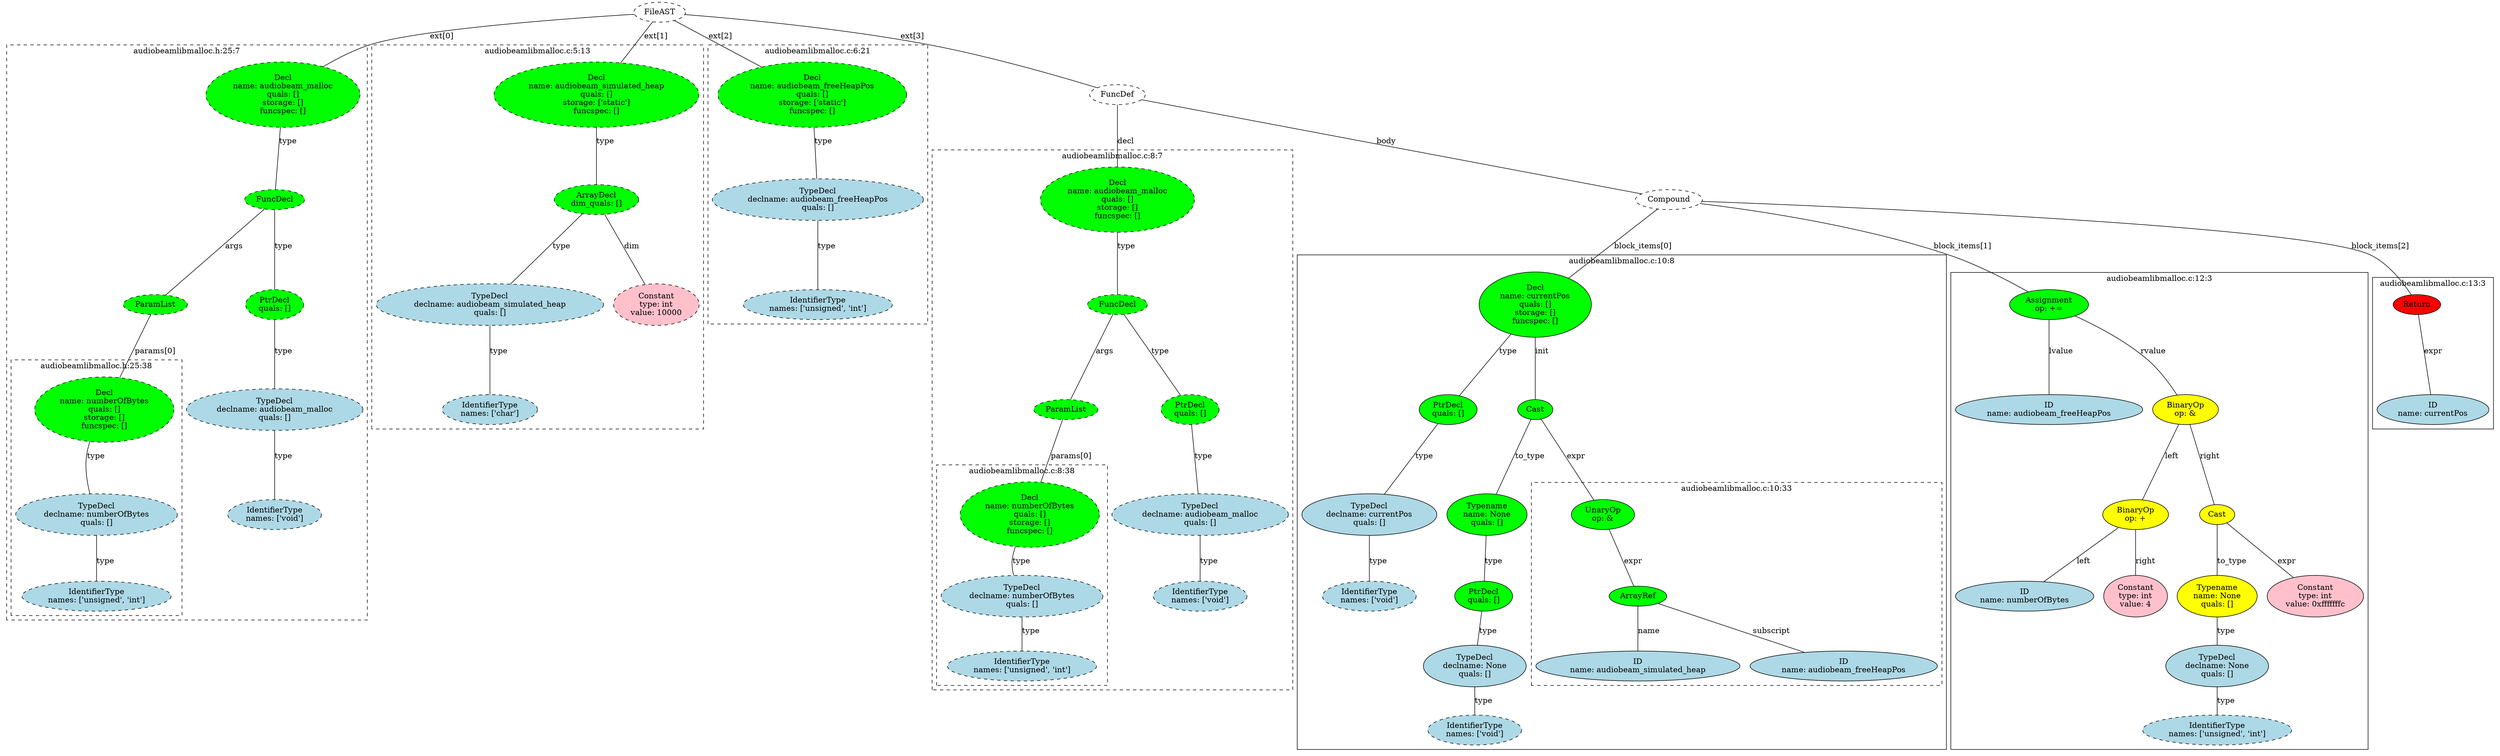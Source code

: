 strict graph "" {
	graph [bb="0,0,3661,1355.5"];
	node [label="\N"];
	subgraph cluster20 {
		graph [bb="1357,115.35,1885,1089.2",
			label="audiobeamlibmalloc.c:8:7",
			lheight=0.21,
			lp="1621,1077.7",
			lwidth=1.99,
			style=dashed
		];
		subgraph cluster23 {
			graph [bb="1365,123.35,1613,521.03",
				label="audiobeamlibmalloc.c:8:38",
				lheight=0.21,
				lp="1489,509.53",
				lwidth=2.08,
				style=dashed
			];
			25	[fillcolor=lightblue,
				height=0.74639,
				label="IdentifierType
names: ['unsigned', 'int']",
				pos="1489,158.22",
				style="filled,dashed",
				width=2.907];
			24	[fillcolor=lightblue,
				height=1.041,
				label="TypeDecl
declname: numberOfBytes
quals: []",
				pos="1489,284.17",
				style="filled,dashed",
				width=3.2213];
			24 -- 25	[label=type,
				lp="1501,221.19",
				pos="1489,246.65 1489,226.94 1489,203.07 1489,185.26"];
			23	[fillcolor=green,
				height=1.6303,
				label="Decl
name: numberOfBytes
quals: []
storage: []
funcspec: []",
				pos="1499,431.34",
				style="filled,dashed",
				width=2.7695];
			23 -- 24	[label=type,
				lp="1490,347.15",
				pos="1480,373.62 1477.9,362.45 1476.9,350.74 1478,339.65 1478.6,333.79 1479.5,327.63 1480.6,321.65"];
		}
		22	[fillcolor=green,
			height=0.5,
			label=ParamList,
			pos="1551,620.72",
			style="filled,dashed",
			width=1.3179];
		22 -- 23	[label="params[0]",
			lp="1558,536.53",
			pos="1546.3,602.76 1539.3,577.44 1525.7,528.58 1514.9,489.65"];
		21	[fillcolor=green,
			height=0.5,
			label=FuncDecl,
			pos="1627,810.1",
			style="filled,dashed",
			width=1.2457];
		21 -- 22	[label=args,
			lp="1607.5,725.91",
			pos="1620.1,792.14 1605.7,756.55 1572.4,674.44 1557.9,638.77"];
		26	[fillcolor=green,
			height=0.74639,
			label="PtrDecl
quals: []",
			pos="1735,620.72",
			style="filled,dashed",
			width=1.2178];
		21 -- 26	[label=type,
			lp="1690,725.91",
			pos="1636.6,792.47 1655.7,759.33 1698.6,684.91 1720.9,646.19"];
		27	[fillcolor=lightblue,
			height=1.041,
			label="TypeDecl
declname: audiobeam_malloc
quals: []",
			pos="1749,431.34",
			style="filled,dashed",
			width=3.5552];
		26 -- 27	[label=type,
			lp="1754,536.53",
			pos="1736.9,593.66 1739.4,561.28 1743.5,505.82 1746.3,469.12"];
		28	[fillcolor=lightblue,
			height=0.74639,
			label="IdentifierType
names: ['void']",
			pos="1749,284.17",
			style="filled,dashed",
			width=1.9053];
		27 -- 28	[label=type,
			lp="1761,347.15",
			pos="1749,393.7 1749,368 1749,334.26 1749,311.26"];
		20	[fillcolor=green,
			height=1.6303,
			label="Decl
name: audiobeam_malloc
quals: []
storage: []
funcspec: []",
			pos="1627,999.48",
			style="filled,dashed",
			width=3.1034];
		20 -- 21	[label=type,
			lp="1639,915.29",
			pos="1627,940.73 1627,902.02 1627,853.65 1627,828.35"];
	}
	subgraph cluster2 {
		graph [bb="8,241.3,536,1278.5",
			label="audiobeamlibmalloc.h:25:7",
			lheight=0.21,
			lp="272,1267",
			lwidth=2.10,
			style=dashed
		];
		subgraph cluster5 {
			graph [bb="16,249.3,264,710.41",
				label="audiobeamlibmalloc.h:25:38",
				lheight=0.21,
				lp="140,698.91",
				lwidth=2.18,
				style=dashed
			];
			7	[fillcolor=lightblue,
				height=0.74639,
				label="IdentifierType
names: ['unsigned', 'int']",
				pos="140,284.17",
				style="filled,dashed",
				width=2.907];
			6	[fillcolor=lightblue,
				height=1.041,
				label="TypeDecl
declname: numberOfBytes
quals: []",
				pos="140,431.34",
				style="filled,dashed",
				width=3.2213];
			6 -- 7	[label=type,
				lp="152,347.15",
				pos="140,393.7 140,368 140,334.26 140,311.26"];
			5	[fillcolor=green,
				height=1.6303,
				label="Decl
name: numberOfBytes
quals: []
storage: []
funcspec: []",
				pos="151,620.72",
				style="filled,dashed",
				width=2.7695];
			5 -- 6	[label=type,
				lp="142,536.53",
				pos="133.41,562.61 132.01,556.39 130.83,550.11 130,544.03 126.6,519.05 129.2,490.76 132.6,468.9"];
		}
		4	[fillcolor=green,
			height=0.5,
			label=ParamList,
			pos="223,810.1",
			style="filled,dashed",
			width=1.3179];
		4 -- 5	[label="params[0]",
			lp="222,725.91",
			pos="216.48,792.14 206.69,766.64 187.71,717.26 172.7,678.2"];
		3	[fillcolor=green,
			height=0.5,
			label=FuncDecl,
			pos="400,999.48",
			style="filled,dashed",
			width=1.2457];
		3 -- 4	[label=args,
			lp="339.5,915.29",
			pos="384.91,982.5 351.55,947.19 271.86,862.82 238.3,827.3"];
		8	[fillcolor=green,
			height=0.74639,
			label="PtrDecl
quals: []",
			pos="400,810.1",
			style="filled,dashed",
			width=1.2178];
		3 -- 8	[label=type,
			lp="412,915.29",
			pos="400,981.18 400,948.2 400,876.15 400,837.25"];
		9	[fillcolor=lightblue,
			height=1.041,
			label="TypeDecl
declname: audiobeam_malloc
quals: []",
			pos="400,620.72",
			style="filled,dashed",
			width=3.5552];
		8 -- 9	[label=type,
			lp="412,725.91",
			pos="400,783.04 400,750.66 400,695.2 400,658.5"];
		10	[fillcolor=lightblue,
			height=0.74639,
			label="IdentifierType
names: ['void']",
			pos="400,431.34",
			style="filled,dashed",
			width=1.9053];
		9 -- 10	[label=type,
			lp="412,536.53",
			pos="400,583.14 400,546.4 400,490.7 400,458.27"];
		2	[fillcolor=green,
			height=1.6303,
			label="Decl
name: audiobeam_malloc
quals: []
storage: []
funcspec: []",
			pos="412,1188.9",
			style="filled,dashed",
			width=3.1034];
		2 -- 3	[label=type,
			lp="420,1104.7",
			pos="408.3,1130.1 405.82,1091.4 402.73,1043 401.11,1017.7"];
	}
	subgraph cluster11 {
		graph [bb="544,585.85,1025,1278.5",
			label="audiobeamlibmalloc.c:5:13",
			lheight=0.21,
			lp="784.5,1267",
			lwidth=2.08,
			style=dashed
		];
		14	[fillcolor=lightblue,
			height=0.74639,
			label="IdentifierType
names: ['char']",
			pos="714,620.72",
			style="filled,dashed",
			width=1.8856];
		13	[fillcolor=lightblue,
			height=1.041,
			label="TypeDecl
declname: audiobeam_simulated_heap
quals: []",
			pos="714,810.1",
			style="filled,dashed",
			width=4.498];
		13 -- 14	[label=type,
			lp="726,725.91",
			pos="714,772.52 714,735.78 714,680.08 714,647.65"];
		12	[fillcolor=green,
			height=0.74639,
			label="ArrayDecl
dim_quals: []",
			pos="871,999.48",
			style="filled,dashed",
			width=1.7678];
		12 -- 13	[label=type,
			lp="819,915.29",
			pos="850.47,973.98 823.38,941.64 775.46,884.45 744.22,847.16"];
		15	[fillcolor=pink,
			height=1.041,
			label="Constant
type: int
value: 10000",
			pos="955,810.1",
			style="filled,dashed",
			width=1.7088];
		12 -- 15	[label=dim,
			lp="922,915.29",
			pos="882.5,972.81 897.2,940.04 922.69,883.16 939.2,846.34"];
		11	[fillcolor=green,
			height=1.6303,
			label="Decl
name: audiobeam_simulated_heap
quals: []
storage: ['static']
funcspec: []",
			pos="871,1188.9",
			style="filled,dashed",
			width=4.0462];
		11 -- 12	[label=type,
			lp="883,1104.7",
			pos="871,1130.1 871,1095.5 871,1053.1 871,1026.5"];
	}
	subgraph cluster16 {
		graph [bb="1033,775.23,1349,1278.5",
			label="audiobeamlibmalloc.c:6:21",
			lheight=0.21,
			lp="1191,1267",
			lwidth=2.08,
			style=dashed
		];
		18	[fillcolor=lightblue,
			height=0.74639,
			label="IdentifierType
names: ['unsigned', 'int']",
			pos="1191,810.1",
			style="filled,dashed",
			width=2.907];
		17	[fillcolor=lightblue,
			height=1.041,
			label="TypeDecl
declname: audiobeam_freeHeapPos
quals: []",
			pos="1191,999.48",
			style="filled,dashed",
			width=4.1641];
		17 -- 18	[label=type,
			lp="1203,915.29",
			pos="1191,961.9 1191,925.16 1191,869.46 1191,837.03"];
		16	[fillcolor=green,
			height=1.6303,
			label="Decl
name: audiobeam_freeHeapPos
quals: []
storage: ['static']
funcspec: []",
			pos="1183,1188.9",
			style="filled,dashed",
			width=3.732];
		16 -- 17	[label=type,
			lp="1199,1104.7",
			pos="1185.5,1130.1 1186.8,1099.8 1188.3,1063.5 1189.4,1037.1"];
	}
	subgraph cluster30 {
		graph [bb="1893,8,2836,899.79",
			label="audiobeamlibmalloc.c:10:8",
			lheight=0.21,
			lp="2364.5,888.29",
			lwidth=2.08
		];
		subgraph cluster39 {
			graph [bb="2234,123.35,2828,489.21",
				label="audiobeamlibmalloc.c:10:33",
				lheight=0.21,
				lp="2531,477.71",
				lwidth=2.18,
				style=dashed
			];
			41	[fillcolor=lightblue,
				height=0.74639,
				label="ID
name: audiobeam_simulated_heap",
				pos="2388,158.22",
				style=filled,
				width=4.0462];
			40	[fillcolor=green,
				height=0.5,
				label=ArrayRef,
				pos="2388,284.17",
				style=filled,
				width=1.2277];
			40 -- 41	[label=name,
				lp="2403.5,221.19",
				pos="2388,265.93 2388,245.05 2388,209.64 2388,185.38"];
			42	[fillcolor=lightblue,
				height=0.74639,
				label="ID
name: audiobeam_freeHeapPos",
				pos="2686,158.22",
				style=filled,
				width=3.732];
			40 -- 42	[label=subscript,
				lp="2578.5,221.19",
				pos="2417.9,270.72 2467.3,250.18 2566.6,208.89 2629.5,182.72"];
			39	[fillcolor=green,
				height=0.74639,
				label="UnaryOp
op: &",
				pos="2329,431.34",
				style=filled,
				width=1.316];
			39 -- 40	[label=expr,
				lp="2377.5,347.15",
				pos="2339.3,405.05 2351.3,375.48 2370.9,327.36 2381.2,302.02"];
		}
		33	[fillcolor=lightblue,
			height=0.74639,
			label="IdentifierType
names: ['void']",
			pos="1996,284.17",
			style="filled,dashed",
			width=1.9053];
		32	[fillcolor=lightblue,
			height=1.041,
			label="TypeDecl
declname: currentPos
quals: []",
			pos="1996,431.34",
			style=filled,
			width=2.632];
		32 -- 33	[label=type,
			lp="2008,347.15",
			pos="1996,393.7 1996,368 1996,334.26 1996,311.26"];
		31	[fillcolor=green,
			height=0.74639,
			label="PtrDecl
quals: []",
			pos="2079,620.72",
			style=filled,
			width=1.2178];
		31 -- 32	[label=type,
			lp="2057,536.53",
			pos="2067.8,594.45 2053.4,561.98 2028.4,505.41 2012,468.42"];
		30	[fillcolor=green,
			height=1.6303,
			label="Decl
name: currentPos
quals: []
storage: []
funcspec: []",
			pos="2209,810.1",
			style=filled,
			width=2.1999];
		30 -- 31	[label=type,
			lp="2167,725.91",
			pos="2173.1,757.4 2147.9,721 2115.2,673.94 2095.8,645.89"];
		34	[fillcolor=green,
			height=0.5,
			label=Cast,
			pos="2209,620.72",
			style=filled,
			width=0.75];
		30 -- 34	[label=init,
			lp="2218.5,725.91",
			pos="2209,751.35 2209,712.64 2209,664.27 2209,638.97"];
		34 -- 39	[label=expr,
			lp="2284.5,536.53",
			pos="2220.4,604.28 2234.5,585.1 2258.8,551.2 2278,521.03 2291.4,499.89 2305.5,475.13 2315.5,457.15"];
		35	[fillcolor=green,
			height=1.041,
			label="Typename
name: None
quals: []",
			pos="2167,431.34",
			style=filled,
			width=1.6303];
		34 -- 35	[label=to_type,
			lp="2211.5,536.53",
			pos="2205.2,602.76 2198.4,572.58 2184.2,508.93 2175.1,468.54"];
		36	[fillcolor=green,
			height=0.74639,
			label="PtrDecl
quals: []",
			pos="2162,284.17",
			style=filled,
			width=1.2178];
		35 -- 36	[label=type,
			lp="2176,347.15",
			pos="2165.7,393.7 2164.9,368 2163.7,334.26 2162.9,311.26"];
		38	[fillcolor=lightblue,
			height=0.74639,
			label="IdentifierType
names: ['void']",
			pos="2149,42.87",
			style="filled,dashed",
			width=1.9053];
		37	[fillcolor=lightblue,
			height=1.041,
			label="TypeDecl
declname: None
quals: []",
			pos="2149,158.22",
			style=filled,
			width=2.082];
		37 -- 38	[label=type,
			lp="2161,95.24",
			pos="2149,120.73 2149,104.16 2149,84.947 2149,69.874"];
		36 -- 37	[label=type,
			lp="2168,221.19",
			pos="2159.3,257.19 2157.4,239.44 2154.9,215.66 2152.9,195.98"];
	}
	subgraph cluster43 {
		graph [bb="2844,8,3471,867.97",
			label="audiobeamlibmalloc.c:12:3",
			lheight=0.21,
			lp="3157.5,856.47",
			lwidth=2.08
		];
		44	[fillcolor=lightblue,
			height=0.74639,
			label="ID
name: audiobeam_freeHeapPos",
			pos="2986,620.72",
			style=filled,
			width=3.732];
		43	[fillcolor=green,
			height=0.74639,
			label="Assignment
op: +=",
			pos="2986,810.1",
			style=filled,
			width=1.6106];
		43 -- 44	[label=lvalue,
			lp="3003,725.91",
			pos="2986,783.04 2986,747.34 2986,683.59 2986,647.85"];
		45	[fillcolor=yellow,
			height=0.74639,
			label="BinaryOp
op: &",
			pos="3188,620.72",
			style=filled,
			width=1.3749];
		43 -- 45	[label=rvalue,
			lp="3135,725.91",
			pos="3022.6,789.12 3053.3,771.2 3097.2,742.78 3129,710.41 3147.7,691.42 3164,665.73 3174.7,646.89"];
		46	[fillcolor=yellow,
			height=0.74639,
			label="BinaryOp
op: +",
			pos="3116,431.34",
			style=filled,
			width=1.3749];
		45 -- 46	[label=left,
			lp="3167.5,536.53",
			pos="3178.1,594.05 3164.4,558.17 3139.5,493.4 3125.7,457.69"];
		49	[fillcolor=yellow,
			height=0.5,
			label=Cast,
			pos="3239,431.34",
			style=filled,
			width=0.75];
		45 -- 49	[label=right,
			lp="3224,536.53",
			pos="3195,594.05 3205.6,555.06 3225.5,481.97 3234.4,449.1"];
		47	[fillcolor=lightblue,
			height=0.74639,
			label="ID
name: numberOfBytes",
			pos="2952,284.17",
			style=filled,
			width=2.7695];
		46 -- 47	[label=left,
			lp="3038.5,347.15",
			pos="3090.7,407.97 3060.8,381.49 3011.1,337.51 2980,309.99"];
		48	[fillcolor=pink,
			height=1.041,
			label="Constant
type: int
value: 4",
			pos="3116,284.17",
			style=filled,
			width=1.2767];
		46 -- 48	[label=right,
			lp="3129,347.15",
			pos="3116,404.38 3116,381.39 3116,347.56 3116,321.8"];
		50	[fillcolor=yellow,
			height=1.041,
			label="Typename
name: None
quals: []",
			pos="3239,284.17",
			style=filled,
			width=1.6303];
		49 -- 50	[label=to_type,
			lp="3259.5,347.15",
			pos="3239,413.11 3239,390.73 3239,351.06 3239,321.81"];
		53	[fillcolor=pink,
			height=1.041,
			label="Constant
type: int
value: 0xfffffffc",
			pos="3389,284.17",
			style=filled,
			width=2.0428];
		49 -- 53	[label=expr,
			lp="3343.5,347.15",
			pos="3253.7,416.15 3277.1,393.47 3323.6,348.43 3355.5,317.56"];
		51	[fillcolor=lightblue,
			height=1.041,
			label="TypeDecl
declname: None
quals: []",
			pos="3239,158.22",
			style=filled,
			width=2.082];
		50 -- 51	[label=type,
			lp="3251,221.19",
			pos="3239,246.65 3239,230.65 3239,211.92 3239,195.9"];
		52	[fillcolor=lightblue,
			height=0.74639,
			label="IdentifierType
names: ['unsigned', 'int']",
			pos="3239,42.87",
			style="filled,dashed",
			width=2.907];
		51 -- 52	[label=type,
			lp="3251,95.24",
			pos="3239,120.73 3239,104.16 3239,84.947 3239,69.874"];
	}
	subgraph cluster54 {
		graph [bb="3479,585.85,3653,859.1",
			label="audiobeamlibmalloc.c:13:3",
			lheight=0.21,
			lp="3566,847.6",
			lwidth=2.08
		];
		55	[fillcolor=lightblue,
			height=0.74639,
			label="ID
name: currentPos",
			pos="3566,620.72",
			style=filled,
			width=2.1999];
		54	[fillcolor=red,
			height=0.5,
			label=Return,
			pos="3543,810.1",
			style=filled,
			width=0.95686];
		54 -- 55	[label=expr,
			lp="3565.5,725.91",
			pos="3545.1,791.8 3549.2,758.83 3558,686.77 3562.8,647.87"];
	}
	1	[fillcolor=white,
		height=0.5,
		label=FileAST,
		pos="1027,1337.5",
		style="filled,dashed",
		width=1.1374];
	1 -- 2	[label="ext[0]",
		lp="658.5,1294",
		pos="986.43,1334.2 884.81,1328.1 621.61,1309.5 540,1278.5 515.35,1269.2 490.91,1254.1 470.1,1239"];
	1 -- 11	[label="ext[1]",
		lp="1006.5,1294",
		pos="1010.3,1320.8 990.66,1302.4 956.98,1270.7 927.66,1243.1"];
	1 -- 16	[label="ext[2]",
		lp="1094.5,1294",
		pos="1043.7,1320.8 1063.5,1302.2 1097.6,1270.2 1127,1242.5"];
	19	[fillcolor=white,
		height=0.5,
		label=FuncDef,
		pos="1627,1188.9",
		style="filled,dashed",
		width=1.1555];
	1 -- 19	[label="ext[3]",
		lp="1335.5,1294",
		pos="1065.8,1331.4 1127.2,1322.9 1250.5,1304.1 1353,1278.5 1443,1256.1 1546.4,1219.6 1596.6,1201.2"];
	19 -- 20	[label=decl,
		lp="1638.5,1104.7",
		pos="1627,1170.6 1627,1145.3 1627,1097.1 1627,1058.4"];
	29	[fillcolor=white,
		height=0.5,
		label=Compound,
		pos="2419,999.48",
		style="filled,dashed",
		width=1.3902];
	19 -- 29	[label=body,
		lp="2014,1104.7",
		pos="1662.6,1179.4 1792.4,1148.7 2240.7,1042.7 2378.4,1010.1"];
	29 -- 30	[label="block_items[0]",
		lp="2373.5,915.29",
		pos="2401.1,982.5 2370,954.71 2304.8,896.54 2259,855.7"];
	29 -- 43	[label="block_items[1]",
		lp="2859.5,915.29",
		pos="2465.3,992.5 2544.4,981.23 2709.7,953.05 2840,899.79 2882.7,882.33 2927.4,853.36 2955.9,833.3"];
	29 -- 54	[label="block_items[2]",
		lp="3488.5,915.29",
		pos="2469.3,999.01 2654.9,1000.2 3299,997.04 3475,899.79 3504.4,883.55 3525.1,848.75 3535.5,827.9"];
}
